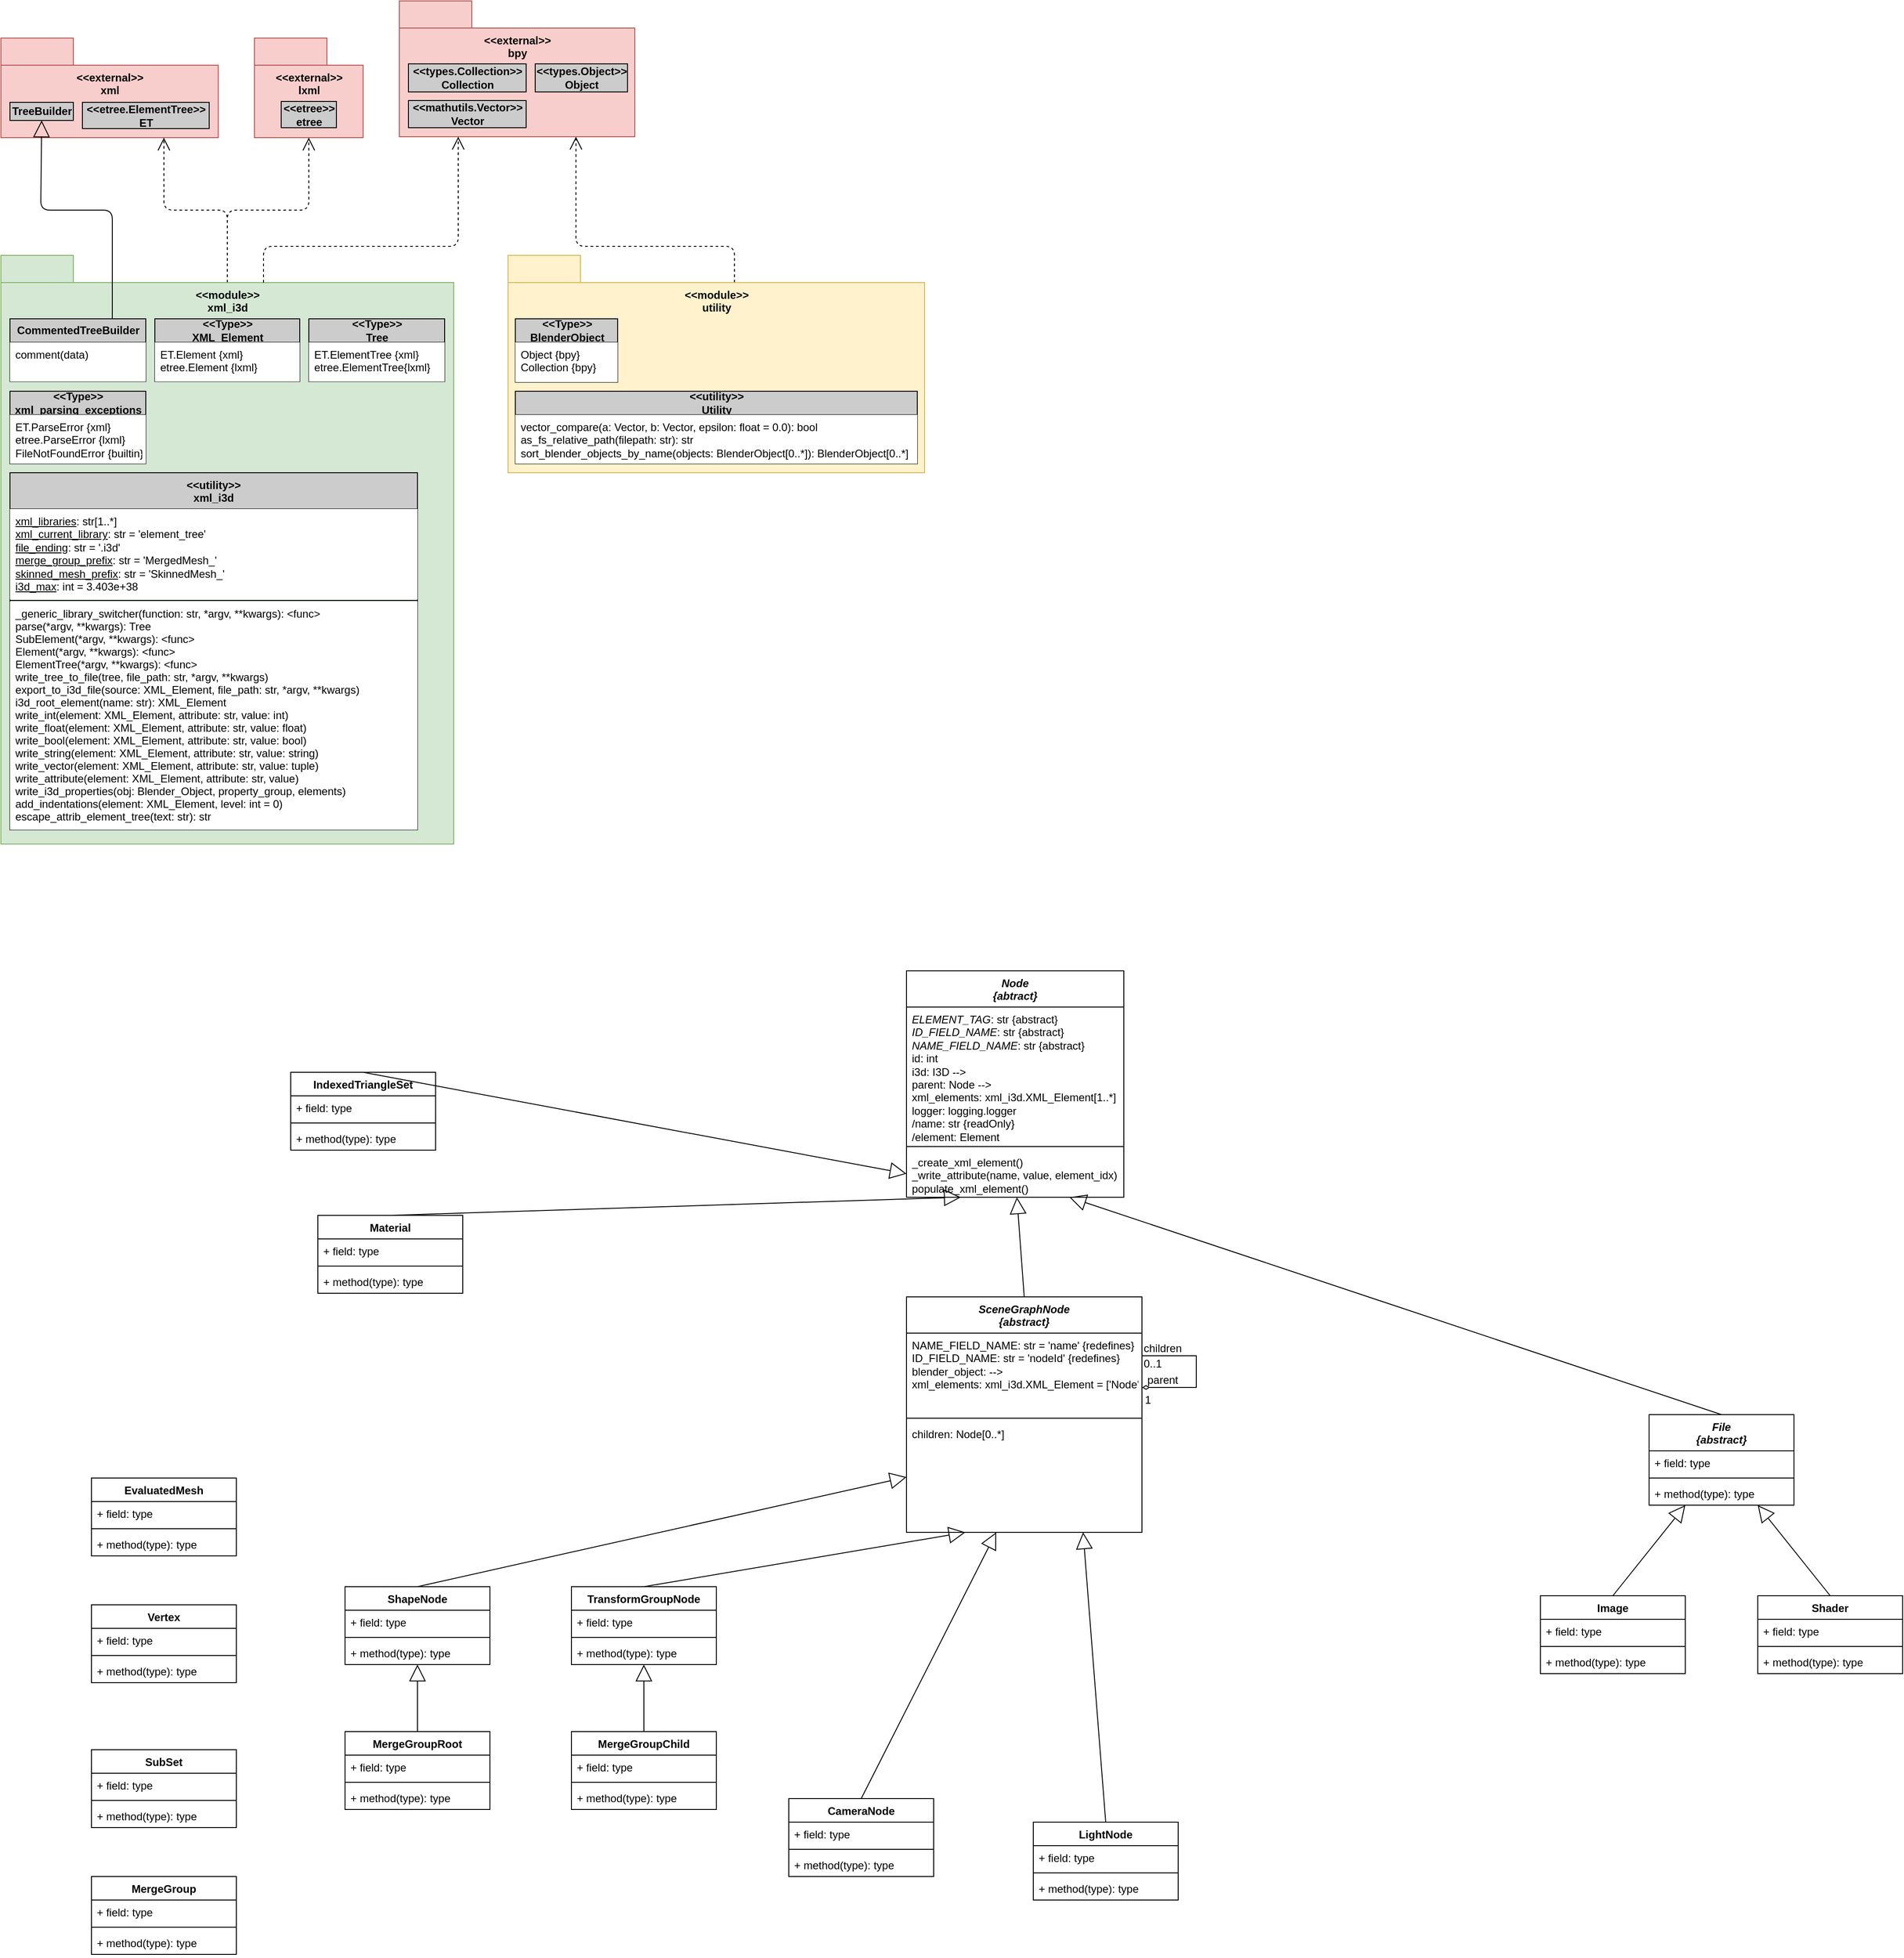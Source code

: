 <mxfile version="14.4.3" type="device"><diagram name="Page-1" id="b5b7bab2-c9e2-2cf4-8b2a-24fd1a2a6d21"><mxGraphModel dx="1736" dy="3512" grid="1" gridSize="10" guides="1" tooltips="1" connect="1" arrows="1" fold="1" page="1" pageScale="1" pageWidth="827" pageHeight="1169" background="#ffffff" math="0" shadow="0"><root><mxCell id="0"/><mxCell id="1" parent="0"/><mxCell id="AZtdK1qR7PsXoUakEuhp-1" value="Node&#10;{abtract}" style="swimlane;fontStyle=3;align=center;verticalAlign=top;childLayout=stackLayout;horizontal=1;startSize=40;horizontalStack=0;resizeParent=1;resizeParentMax=0;resizeLast=0;collapsible=1;marginBottom=0;" parent="1" vertex="1"><mxGeometry x="1040" y="-200" width="240" height="250" as="geometry"/></mxCell><mxCell id="AZtdK1qR7PsXoUakEuhp-2" value="&lt;i&gt;ELEMENT_TAG&lt;/i&gt;: str {abstract}&amp;nbsp;&lt;br&gt;&lt;i&gt;ID_FIELD_NAME&lt;/i&gt;: str {abstract}&lt;br&gt;&lt;i&gt;NAME_FIELD_NAME&lt;/i&gt;: str {abstract}&lt;br&gt;id: int&lt;br&gt;i3d: I3D --&amp;gt;&lt;br&gt;parent: Node --&amp;gt;&lt;br&gt;xml_elements: xml_i3d.XML_Element[1..*]&lt;br&gt;logger: logging.logger&lt;br&gt;/name: str {readOnly}&lt;br&gt;/element: Element" style="text;strokeColor=none;fillColor=none;align=left;verticalAlign=top;spacingLeft=4;spacingRight=4;overflow=hidden;rotatable=0;points=[[0,0.5],[1,0.5]];portConstraint=eastwest;fontStyle=0;html=1;" parent="AZtdK1qR7PsXoUakEuhp-1" vertex="1"><mxGeometry y="40" width="240" height="150" as="geometry"/></mxCell><mxCell id="AZtdK1qR7PsXoUakEuhp-3" value="" style="line;strokeWidth=1;fillColor=none;align=left;verticalAlign=middle;spacingTop=-1;spacingLeft=3;spacingRight=3;rotatable=0;labelPosition=right;points=[];portConstraint=eastwest;" parent="AZtdK1qR7PsXoUakEuhp-1" vertex="1"><mxGeometry y="190" width="240" height="8" as="geometry"/></mxCell><mxCell id="AZtdK1qR7PsXoUakEuhp-4" value="_create_xml_element()&lt;br&gt;_write_attribute(name, value, element_idx)&lt;br&gt;populate_xml_element()" style="text;strokeColor=none;fillColor=none;align=left;verticalAlign=top;spacingLeft=4;spacingRight=4;overflow=hidden;rotatable=0;points=[[0,0.5],[1,0.5]];portConstraint=eastwest;fontStyle=0;html=1;" parent="AZtdK1qR7PsXoUakEuhp-1" vertex="1"><mxGeometry y="198" width="240" height="52" as="geometry"/></mxCell><mxCell id="AZtdK1qR7PsXoUakEuhp-5" value="SceneGraphNode&#10;{abstract}" style="swimlane;fontStyle=3;align=center;verticalAlign=top;childLayout=stackLayout;horizontal=1;startSize=40;horizontalStack=0;resizeParent=1;resizeParentMax=0;resizeLast=0;collapsible=1;marginBottom=0;" parent="1" vertex="1"><mxGeometry x="1040" y="160" width="260" height="260" as="geometry"/></mxCell><mxCell id="AZtdK1qR7PsXoUakEuhp-6" value="NAME_FIELD_NAME: str = 'name' {redefines}&lt;br&gt;ID_FIELD_NAME: str = 'nodeId' {redefines}&lt;br&gt;blender_object: --&amp;gt;&lt;br&gt;xml_elements: xml_i3d.XML_Element = ['Node' = none]" style="text;strokeColor=none;fillColor=none;align=left;verticalAlign=top;spacingLeft=4;spacingRight=4;overflow=hidden;rotatable=0;points=[[0,0.5],[1,0.5]];portConstraint=eastwest;html=1;" parent="AZtdK1qR7PsXoUakEuhp-5" vertex="1"><mxGeometry y="40" width="260" height="90" as="geometry"/></mxCell><mxCell id="AZtdK1qR7PsXoUakEuhp-7" value="" style="line;strokeWidth=1;fillColor=none;align=left;verticalAlign=middle;spacingTop=-1;spacingLeft=3;spacingRight=3;rotatable=0;labelPosition=right;points=[];portConstraint=eastwest;" parent="AZtdK1qR7PsXoUakEuhp-5" vertex="1"><mxGeometry y="130" width="260" height="8" as="geometry"/></mxCell><mxCell id="AZtdK1qR7PsXoUakEuhp-8" value="children: Node[0..*]" style="text;strokeColor=none;fillColor=none;align=left;verticalAlign=top;spacingLeft=4;spacingRight=4;overflow=hidden;rotatable=0;points=[[0,0.5],[1,0.5]];portConstraint=eastwest;" parent="AZtdK1qR7PsXoUakEuhp-5" vertex="1"><mxGeometry y="138" width="260" height="122" as="geometry"/></mxCell><mxCell id="IZFEY0VcawkdVbA5wCVp-77" value="" style="endArrow=diamondThin;html=1;rounded=0;align=center;verticalAlign=top;endFill=0;labelBackgroundColor=none;exitX=1;exitY=0.25;exitDx=0;exitDy=0;entryX=1;entryY=0.667;entryDx=0;entryDy=0;entryPerimeter=0;" edge="1" parent="AZtdK1qR7PsXoUakEuhp-5" source="AZtdK1qR7PsXoUakEuhp-5" target="AZtdK1qR7PsXoUakEuhp-6"><mxGeometry relative="1" as="geometry"><mxPoint x="320" y="110" as="sourcePoint"/><mxPoint x="290" y="120" as="targetPoint"/><Array as="points"><mxPoint x="320" y="65"/><mxPoint x="320" y="100"/></Array></mxGeometry></mxCell><mxCell id="IZFEY0VcawkdVbA5wCVp-78" value="children" style="resizable=0;html=1;align=left;verticalAlign=bottom;labelBackgroundColor=none;" connectable="0" vertex="1" parent="IZFEY0VcawkdVbA5wCVp-77"><mxGeometry x="-1" relative="1" as="geometry"/></mxCell><mxCell id="IZFEY0VcawkdVbA5wCVp-79" value="0..1" style="resizable=0;html=1;align=left;verticalAlign=top;labelBackgroundColor=none;" connectable="0" vertex="1" parent="IZFEY0VcawkdVbA5wCVp-77"><mxGeometry x="-1" relative="1" as="geometry"><mxPoint y="-5" as="offset"/></mxGeometry></mxCell><mxCell id="IZFEY0VcawkdVbA5wCVp-80" value="parent" style="resizable=0;html=1;align=right;verticalAlign=bottom;labelBackgroundColor=none;" connectable="0" vertex="1" parent="IZFEY0VcawkdVbA5wCVp-77"><mxGeometry x="1" relative="1" as="geometry"><mxPoint x="40.24" as="offset"/></mxGeometry></mxCell><mxCell id="IZFEY0VcawkdVbA5wCVp-81" value="1" style="resizable=0;html=1;align=right;verticalAlign=top;labelBackgroundColor=none;" connectable="0" vertex="1" parent="IZFEY0VcawkdVbA5wCVp-77"><mxGeometry x="1" relative="1" as="geometry"><mxPoint x="10.24" as="offset"/></mxGeometry></mxCell><mxCell id="AZtdK1qR7PsXoUakEuhp-13" value="TransformGroupNode" style="swimlane;fontStyle=1;align=center;verticalAlign=top;childLayout=stackLayout;horizontal=1;startSize=26;horizontalStack=0;resizeParent=1;resizeParentMax=0;resizeLast=0;collapsible=1;marginBottom=0;" parent="1" vertex="1"><mxGeometry x="670" y="480" width="160" height="86" as="geometry"/></mxCell><mxCell id="AZtdK1qR7PsXoUakEuhp-14" value="+ field: type" style="text;strokeColor=none;fillColor=none;align=left;verticalAlign=top;spacingLeft=4;spacingRight=4;overflow=hidden;rotatable=0;points=[[0,0.5],[1,0.5]];portConstraint=eastwest;" parent="AZtdK1qR7PsXoUakEuhp-13" vertex="1"><mxGeometry y="26" width="160" height="26" as="geometry"/></mxCell><mxCell id="AZtdK1qR7PsXoUakEuhp-15" value="" style="line;strokeWidth=1;fillColor=none;align=left;verticalAlign=middle;spacingTop=-1;spacingLeft=3;spacingRight=3;rotatable=0;labelPosition=right;points=[];portConstraint=eastwest;" parent="AZtdK1qR7PsXoUakEuhp-13" vertex="1"><mxGeometry y="52" width="160" height="8" as="geometry"/></mxCell><mxCell id="AZtdK1qR7PsXoUakEuhp-16" value="+ method(type): type" style="text;strokeColor=none;fillColor=none;align=left;verticalAlign=top;spacingLeft=4;spacingRight=4;overflow=hidden;rotatable=0;points=[[0,0.5],[1,0.5]];portConstraint=eastwest;" parent="AZtdK1qR7PsXoUakEuhp-13" vertex="1"><mxGeometry y="60" width="160" height="26" as="geometry"/></mxCell><mxCell id="AZtdK1qR7PsXoUakEuhp-17" value="LightNode" style="swimlane;fontStyle=1;align=center;verticalAlign=top;childLayout=stackLayout;horizontal=1;startSize=26;horizontalStack=0;resizeParent=1;resizeParentMax=0;resizeLast=0;collapsible=1;marginBottom=0;" parent="1" vertex="1"><mxGeometry x="1180" y="740" width="160" height="86" as="geometry"/></mxCell><mxCell id="AZtdK1qR7PsXoUakEuhp-18" value="+ field: type" style="text;strokeColor=none;fillColor=none;align=left;verticalAlign=top;spacingLeft=4;spacingRight=4;overflow=hidden;rotatable=0;points=[[0,0.5],[1,0.5]];portConstraint=eastwest;" parent="AZtdK1qR7PsXoUakEuhp-17" vertex="1"><mxGeometry y="26" width="160" height="26" as="geometry"/></mxCell><mxCell id="AZtdK1qR7PsXoUakEuhp-19" value="" style="line;strokeWidth=1;fillColor=none;align=left;verticalAlign=middle;spacingTop=-1;spacingLeft=3;spacingRight=3;rotatable=0;labelPosition=right;points=[];portConstraint=eastwest;" parent="AZtdK1qR7PsXoUakEuhp-17" vertex="1"><mxGeometry y="52" width="160" height="8" as="geometry"/></mxCell><mxCell id="AZtdK1qR7PsXoUakEuhp-20" value="+ method(type): type" style="text;strokeColor=none;fillColor=none;align=left;verticalAlign=top;spacingLeft=4;spacingRight=4;overflow=hidden;rotatable=0;points=[[0,0.5],[1,0.5]];portConstraint=eastwest;" parent="AZtdK1qR7PsXoUakEuhp-17" vertex="1"><mxGeometry y="60" width="160" height="26" as="geometry"/></mxCell><mxCell id="AZtdK1qR7PsXoUakEuhp-21" value="CameraNode" style="swimlane;fontStyle=1;align=center;verticalAlign=top;childLayout=stackLayout;horizontal=1;startSize=26;horizontalStack=0;resizeParent=1;resizeParentMax=0;resizeLast=0;collapsible=1;marginBottom=0;" parent="1" vertex="1"><mxGeometry x="910" y="714" width="160" height="86" as="geometry"/></mxCell><mxCell id="AZtdK1qR7PsXoUakEuhp-22" value="+ field: type" style="text;strokeColor=none;fillColor=none;align=left;verticalAlign=top;spacingLeft=4;spacingRight=4;overflow=hidden;rotatable=0;points=[[0,0.5],[1,0.5]];portConstraint=eastwest;" parent="AZtdK1qR7PsXoUakEuhp-21" vertex="1"><mxGeometry y="26" width="160" height="26" as="geometry"/></mxCell><mxCell id="AZtdK1qR7PsXoUakEuhp-23" value="" style="line;strokeWidth=1;fillColor=none;align=left;verticalAlign=middle;spacingTop=-1;spacingLeft=3;spacingRight=3;rotatable=0;labelPosition=right;points=[];portConstraint=eastwest;" parent="AZtdK1qR7PsXoUakEuhp-21" vertex="1"><mxGeometry y="52" width="160" height="8" as="geometry"/></mxCell><mxCell id="AZtdK1qR7PsXoUakEuhp-24" value="+ method(type): type" style="text;strokeColor=none;fillColor=none;align=left;verticalAlign=top;spacingLeft=4;spacingRight=4;overflow=hidden;rotatable=0;points=[[0,0.5],[1,0.5]];portConstraint=eastwest;" parent="AZtdK1qR7PsXoUakEuhp-21" vertex="1"><mxGeometry y="60" width="160" height="26" as="geometry"/></mxCell><mxCell id="IZFEY0VcawkdVbA5wCVp-3" value="" style="endArrow=block;endSize=16;endFill=0;html=1;exitX=0.5;exitY=0;exitDx=0;exitDy=0;" edge="1" parent="1" source="AZtdK1qR7PsXoUakEuhp-5" target="AZtdK1qR7PsXoUakEuhp-4"><mxGeometry width="160" relative="1" as="geometry"><mxPoint x="1119.5" y="269.01" as="sourcePoint"/><mxPoint x="1160" y="180" as="targetPoint"/></mxGeometry></mxCell><mxCell id="IZFEY0VcawkdVbA5wCVp-4" value="" style="endArrow=block;endSize=16;endFill=0;html=1;exitX=0.5;exitY=0;exitDx=0;exitDy=0;" edge="1" parent="1" source="AZtdK1qR7PsXoUakEuhp-21" target="AZtdK1qR7PsXoUakEuhp-8"><mxGeometry width="160" relative="1" as="geometry"><mxPoint x="1250" y="330" as="sourcePoint"/><mxPoint x="1250" y="230" as="targetPoint"/></mxGeometry></mxCell><mxCell id="IZFEY0VcawkdVbA5wCVp-7" value="" style="endArrow=block;endSize=16;endFill=0;html=1;exitX=0.5;exitY=0;exitDx=0;exitDy=0;entryX=0.25;entryY=1;entryDx=0;entryDy=0;" edge="1" parent="1" source="AZtdK1qR7PsXoUakEuhp-13" target="AZtdK1qR7PsXoUakEuhp-5"><mxGeometry width="160" relative="1" as="geometry"><mxPoint x="990" y="402" as="sourcePoint"/><mxPoint x="990" y="340" as="targetPoint"/></mxGeometry></mxCell><mxCell id="IZFEY0VcawkdVbA5wCVp-8" value="" style="endArrow=block;endSize=16;endFill=0;html=1;exitX=0.5;exitY=0;exitDx=0;exitDy=0;entryX=0.75;entryY=1;entryDx=0;entryDy=0;" edge="1" parent="1" source="AZtdK1qR7PsXoUakEuhp-17" target="AZtdK1qR7PsXoUakEuhp-5"><mxGeometry width="160" relative="1" as="geometry"><mxPoint x="1210" y="352" as="sourcePoint"/><mxPoint x="1370" y="290" as="targetPoint"/></mxGeometry></mxCell><mxCell id="IZFEY0VcawkdVbA5wCVp-9" value="File&#10;{abstract}" style="swimlane;fontStyle=3;align=center;verticalAlign=top;childLayout=stackLayout;horizontal=1;startSize=40;horizontalStack=0;resizeParent=1;resizeParentMax=0;resizeLast=0;collapsible=1;marginBottom=0;" vertex="1" parent="1"><mxGeometry x="1860" y="290" width="160" height="100" as="geometry"/></mxCell><mxCell id="IZFEY0VcawkdVbA5wCVp-10" value="+ field: type" style="text;strokeColor=none;fillColor=none;align=left;verticalAlign=top;spacingLeft=4;spacingRight=4;overflow=hidden;rotatable=0;points=[[0,0.5],[1,0.5]];portConstraint=eastwest;" vertex="1" parent="IZFEY0VcawkdVbA5wCVp-9"><mxGeometry y="40" width="160" height="26" as="geometry"/></mxCell><mxCell id="IZFEY0VcawkdVbA5wCVp-11" value="" style="line;strokeWidth=1;fillColor=none;align=left;verticalAlign=middle;spacingTop=-1;spacingLeft=3;spacingRight=3;rotatable=0;labelPosition=right;points=[];portConstraint=eastwest;" vertex="1" parent="IZFEY0VcawkdVbA5wCVp-9"><mxGeometry y="66" width="160" height="8" as="geometry"/></mxCell><mxCell id="IZFEY0VcawkdVbA5wCVp-12" value="+ method(type): type" style="text;strokeColor=none;fillColor=none;align=left;verticalAlign=top;spacingLeft=4;spacingRight=4;overflow=hidden;rotatable=0;points=[[0,0.5],[1,0.5]];portConstraint=eastwest;" vertex="1" parent="IZFEY0VcawkdVbA5wCVp-9"><mxGeometry y="74" width="160" height="26" as="geometry"/></mxCell><mxCell id="IZFEY0VcawkdVbA5wCVp-13" value="" style="endArrow=block;endSize=16;endFill=0;html=1;exitX=0.5;exitY=0;exitDx=0;exitDy=0;entryX=0.75;entryY=1;entryDx=0;entryDy=0;" edge="1" parent="1" source="IZFEY0VcawkdVbA5wCVp-9" target="AZtdK1qR7PsXoUakEuhp-1"><mxGeometry width="160" relative="1" as="geometry"><mxPoint x="1431" y="242" as="sourcePoint"/><mxPoint x="1270" y="140" as="targetPoint"/></mxGeometry></mxCell><mxCell id="IZFEY0VcawkdVbA5wCVp-14" value="Image" style="swimlane;fontStyle=1;align=center;verticalAlign=top;childLayout=stackLayout;horizontal=1;startSize=26;horizontalStack=0;resizeParent=1;resizeParentMax=0;resizeLast=0;collapsible=1;marginBottom=0;" vertex="1" parent="1"><mxGeometry x="1740" y="490" width="160" height="86" as="geometry"/></mxCell><mxCell id="IZFEY0VcawkdVbA5wCVp-15" value="+ field: type" style="text;strokeColor=none;fillColor=none;align=left;verticalAlign=top;spacingLeft=4;spacingRight=4;overflow=hidden;rotatable=0;points=[[0,0.5],[1,0.5]];portConstraint=eastwest;" vertex="1" parent="IZFEY0VcawkdVbA5wCVp-14"><mxGeometry y="26" width="160" height="26" as="geometry"/></mxCell><mxCell id="IZFEY0VcawkdVbA5wCVp-16" value="" style="line;strokeWidth=1;fillColor=none;align=left;verticalAlign=middle;spacingTop=-1;spacingLeft=3;spacingRight=3;rotatable=0;labelPosition=right;points=[];portConstraint=eastwest;" vertex="1" parent="IZFEY0VcawkdVbA5wCVp-14"><mxGeometry y="52" width="160" height="8" as="geometry"/></mxCell><mxCell id="IZFEY0VcawkdVbA5wCVp-17" value="+ method(type): type" style="text;strokeColor=none;fillColor=none;align=left;verticalAlign=top;spacingLeft=4;spacingRight=4;overflow=hidden;rotatable=0;points=[[0,0.5],[1,0.5]];portConstraint=eastwest;" vertex="1" parent="IZFEY0VcawkdVbA5wCVp-14"><mxGeometry y="60" width="160" height="26" as="geometry"/></mxCell><mxCell id="IZFEY0VcawkdVbA5wCVp-18" value="Shader" style="swimlane;fontStyle=1;align=center;verticalAlign=top;childLayout=stackLayout;horizontal=1;startSize=26;horizontalStack=0;resizeParent=1;resizeParentMax=0;resizeLast=0;collapsible=1;marginBottom=0;" vertex="1" parent="1"><mxGeometry x="1980" y="490" width="160" height="86" as="geometry"/></mxCell><mxCell id="IZFEY0VcawkdVbA5wCVp-19" value="+ field: type" style="text;strokeColor=none;fillColor=none;align=left;verticalAlign=top;spacingLeft=4;spacingRight=4;overflow=hidden;rotatable=0;points=[[0,0.5],[1,0.5]];portConstraint=eastwest;" vertex="1" parent="IZFEY0VcawkdVbA5wCVp-18"><mxGeometry y="26" width="160" height="26" as="geometry"/></mxCell><mxCell id="IZFEY0VcawkdVbA5wCVp-20" value="" style="line;strokeWidth=1;fillColor=none;align=left;verticalAlign=middle;spacingTop=-1;spacingLeft=3;spacingRight=3;rotatable=0;labelPosition=right;points=[];portConstraint=eastwest;" vertex="1" parent="IZFEY0VcawkdVbA5wCVp-18"><mxGeometry y="52" width="160" height="8" as="geometry"/></mxCell><mxCell id="IZFEY0VcawkdVbA5wCVp-21" value="+ method(type): type" style="text;strokeColor=none;fillColor=none;align=left;verticalAlign=top;spacingLeft=4;spacingRight=4;overflow=hidden;rotatable=0;points=[[0,0.5],[1,0.5]];portConstraint=eastwest;" vertex="1" parent="IZFEY0VcawkdVbA5wCVp-18"><mxGeometry y="60" width="160" height="26" as="geometry"/></mxCell><mxCell id="IZFEY0VcawkdVbA5wCVp-22" value="" style="endArrow=block;endSize=16;endFill=0;html=1;exitX=0.5;exitY=0;exitDx=0;exitDy=0;entryX=0.75;entryY=1;entryDx=0;entryDy=0;" edge="1" parent="1" source="IZFEY0VcawkdVbA5wCVp-18" target="IZFEY0VcawkdVbA5wCVp-9"><mxGeometry width="160" relative="1" as="geometry"><mxPoint x="2320" y="220" as="sourcePoint"/><mxPoint x="1800" y="120" as="targetPoint"/></mxGeometry></mxCell><mxCell id="IZFEY0VcawkdVbA5wCVp-23" value="" style="endArrow=block;endSize=16;endFill=0;html=1;entryX=0.25;entryY=1;entryDx=0;entryDy=0;exitX=0.5;exitY=0;exitDx=0;exitDy=0;" edge="1" parent="1" source="IZFEY0VcawkdVbA5wCVp-14" target="IZFEY0VcawkdVbA5wCVp-9"><mxGeometry width="160" relative="1" as="geometry"><mxPoint x="1910" y="430" as="sourcePoint"/><mxPoint x="1990" y="400" as="targetPoint"/></mxGeometry></mxCell><mxCell id="IZFEY0VcawkdVbA5wCVp-28" value="Material" style="swimlane;fontStyle=1;align=center;verticalAlign=top;childLayout=stackLayout;horizontal=1;startSize=26;horizontalStack=0;resizeParent=1;resizeParentMax=0;resizeLast=0;collapsible=1;marginBottom=0;" vertex="1" parent="1"><mxGeometry x="390" y="70" width="160" height="86" as="geometry"/></mxCell><mxCell id="IZFEY0VcawkdVbA5wCVp-29" value="+ field: type" style="text;strokeColor=none;fillColor=none;align=left;verticalAlign=top;spacingLeft=4;spacingRight=4;overflow=hidden;rotatable=0;points=[[0,0.5],[1,0.5]];portConstraint=eastwest;" vertex="1" parent="IZFEY0VcawkdVbA5wCVp-28"><mxGeometry y="26" width="160" height="26" as="geometry"/></mxCell><mxCell id="IZFEY0VcawkdVbA5wCVp-30" value="" style="line;strokeWidth=1;fillColor=none;align=left;verticalAlign=middle;spacingTop=-1;spacingLeft=3;spacingRight=3;rotatable=0;labelPosition=right;points=[];portConstraint=eastwest;" vertex="1" parent="IZFEY0VcawkdVbA5wCVp-28"><mxGeometry y="52" width="160" height="8" as="geometry"/></mxCell><mxCell id="IZFEY0VcawkdVbA5wCVp-31" value="+ method(type): type" style="text;strokeColor=none;fillColor=none;align=left;verticalAlign=top;spacingLeft=4;spacingRight=4;overflow=hidden;rotatable=0;points=[[0,0.5],[1,0.5]];portConstraint=eastwest;" vertex="1" parent="IZFEY0VcawkdVbA5wCVp-28"><mxGeometry y="60" width="160" height="26" as="geometry"/></mxCell><mxCell id="IZFEY0VcawkdVbA5wCVp-32" value="" style="endArrow=block;endSize=16;endFill=0;html=1;exitX=0.5;exitY=0;exitDx=0;exitDy=0;entryX=0.25;entryY=1;entryDx=0;entryDy=0;" edge="1" parent="1" source="IZFEY0VcawkdVbA5wCVp-28" target="AZtdK1qR7PsXoUakEuhp-1"><mxGeometry width="160" relative="1" as="geometry"><mxPoint x="1010" y="190" as="sourcePoint"/><mxPoint x="490" y="90" as="targetPoint"/></mxGeometry></mxCell><mxCell id="IZFEY0VcawkdVbA5wCVp-33" value="MergeGroupChild" style="swimlane;fontStyle=1;align=center;verticalAlign=top;childLayout=stackLayout;horizontal=1;startSize=26;horizontalStack=0;resizeParent=1;resizeParentMax=0;resizeLast=0;collapsible=1;marginBottom=0;" vertex="1" parent="1"><mxGeometry x="670" y="640" width="160" height="86" as="geometry"/></mxCell><mxCell id="IZFEY0VcawkdVbA5wCVp-34" value="+ field: type" style="text;strokeColor=none;fillColor=none;align=left;verticalAlign=top;spacingLeft=4;spacingRight=4;overflow=hidden;rotatable=0;points=[[0,0.5],[1,0.5]];portConstraint=eastwest;" vertex="1" parent="IZFEY0VcawkdVbA5wCVp-33"><mxGeometry y="26" width="160" height="26" as="geometry"/></mxCell><mxCell id="IZFEY0VcawkdVbA5wCVp-35" value="" style="line;strokeWidth=1;fillColor=none;align=left;verticalAlign=middle;spacingTop=-1;spacingLeft=3;spacingRight=3;rotatable=0;labelPosition=right;points=[];portConstraint=eastwest;" vertex="1" parent="IZFEY0VcawkdVbA5wCVp-33"><mxGeometry y="52" width="160" height="8" as="geometry"/></mxCell><mxCell id="IZFEY0VcawkdVbA5wCVp-36" value="+ method(type): type" style="text;strokeColor=none;fillColor=none;align=left;verticalAlign=top;spacingLeft=4;spacingRight=4;overflow=hidden;rotatable=0;points=[[0,0.5],[1,0.5]];portConstraint=eastwest;" vertex="1" parent="IZFEY0VcawkdVbA5wCVp-33"><mxGeometry y="60" width="160" height="26" as="geometry"/></mxCell><mxCell id="IZFEY0VcawkdVbA5wCVp-37" value="" style="endArrow=block;endSize=16;endFill=0;html=1;exitX=0.5;exitY=0;exitDx=0;exitDy=0;entryX=0.5;entryY=1;entryDx=0;entryDy=0;" edge="1" parent="1" source="IZFEY0VcawkdVbA5wCVp-33" target="AZtdK1qR7PsXoUakEuhp-13"><mxGeometry width="160" relative="1" as="geometry"><mxPoint x="960.0" y="490" as="sourcePoint"/><mxPoint x="960.0" y="388.0" as="targetPoint"/></mxGeometry></mxCell><mxCell id="IZFEY0VcawkdVbA5wCVp-38" value="SubSet" style="swimlane;fontStyle=1;align=center;verticalAlign=top;childLayout=stackLayout;horizontal=1;startSize=26;horizontalStack=0;resizeParent=1;resizeParentMax=0;resizeLast=0;collapsible=1;marginBottom=0;" vertex="1" parent="1"><mxGeometry x="140" y="660" width="160" height="86" as="geometry"/></mxCell><mxCell id="IZFEY0VcawkdVbA5wCVp-39" value="+ field: type" style="text;strokeColor=none;fillColor=none;align=left;verticalAlign=top;spacingLeft=4;spacingRight=4;overflow=hidden;rotatable=0;points=[[0,0.5],[1,0.5]];portConstraint=eastwest;" vertex="1" parent="IZFEY0VcawkdVbA5wCVp-38"><mxGeometry y="26" width="160" height="26" as="geometry"/></mxCell><mxCell id="IZFEY0VcawkdVbA5wCVp-40" value="" style="line;strokeWidth=1;fillColor=none;align=left;verticalAlign=middle;spacingTop=-1;spacingLeft=3;spacingRight=3;rotatable=0;labelPosition=right;points=[];portConstraint=eastwest;" vertex="1" parent="IZFEY0VcawkdVbA5wCVp-38"><mxGeometry y="52" width="160" height="8" as="geometry"/></mxCell><mxCell id="IZFEY0VcawkdVbA5wCVp-41" value="+ method(type): type" style="text;strokeColor=none;fillColor=none;align=left;verticalAlign=top;spacingLeft=4;spacingRight=4;overflow=hidden;rotatable=0;points=[[0,0.5],[1,0.5]];portConstraint=eastwest;" vertex="1" parent="IZFEY0VcawkdVbA5wCVp-38"><mxGeometry y="60" width="160" height="26" as="geometry"/></mxCell><mxCell id="IZFEY0VcawkdVbA5wCVp-42" value="Vertex" style="swimlane;fontStyle=1;align=center;verticalAlign=top;childLayout=stackLayout;horizontal=1;startSize=26;horizontalStack=0;resizeParent=1;resizeParentMax=0;resizeLast=0;collapsible=1;marginBottom=0;" vertex="1" parent="1"><mxGeometry x="140" y="500" width="160" height="86" as="geometry"/></mxCell><mxCell id="IZFEY0VcawkdVbA5wCVp-43" value="+ field: type" style="text;strokeColor=none;fillColor=none;align=left;verticalAlign=top;spacingLeft=4;spacingRight=4;overflow=hidden;rotatable=0;points=[[0,0.5],[1,0.5]];portConstraint=eastwest;" vertex="1" parent="IZFEY0VcawkdVbA5wCVp-42"><mxGeometry y="26" width="160" height="26" as="geometry"/></mxCell><mxCell id="IZFEY0VcawkdVbA5wCVp-44" value="" style="line;strokeWidth=1;fillColor=none;align=left;verticalAlign=middle;spacingTop=-1;spacingLeft=3;spacingRight=3;rotatable=0;labelPosition=right;points=[];portConstraint=eastwest;" vertex="1" parent="IZFEY0VcawkdVbA5wCVp-42"><mxGeometry y="52" width="160" height="8" as="geometry"/></mxCell><mxCell id="IZFEY0VcawkdVbA5wCVp-45" value="+ method(type): type" style="text;strokeColor=none;fillColor=none;align=left;verticalAlign=top;spacingLeft=4;spacingRight=4;overflow=hidden;rotatable=0;points=[[0,0.5],[1,0.5]];portConstraint=eastwest;" vertex="1" parent="IZFEY0VcawkdVbA5wCVp-42"><mxGeometry y="60" width="160" height="26" as="geometry"/></mxCell><mxCell id="IZFEY0VcawkdVbA5wCVp-46" value="EvaluatedMesh" style="swimlane;fontStyle=1;align=center;verticalAlign=top;childLayout=stackLayout;horizontal=1;startSize=26;horizontalStack=0;resizeParent=1;resizeParentMax=0;resizeLast=0;collapsible=1;marginBottom=0;" vertex="1" parent="1"><mxGeometry x="140" y="360" width="160" height="86" as="geometry"/></mxCell><mxCell id="IZFEY0VcawkdVbA5wCVp-47" value="+ field: type" style="text;strokeColor=none;fillColor=none;align=left;verticalAlign=top;spacingLeft=4;spacingRight=4;overflow=hidden;rotatable=0;points=[[0,0.5],[1,0.5]];portConstraint=eastwest;" vertex="1" parent="IZFEY0VcawkdVbA5wCVp-46"><mxGeometry y="26" width="160" height="26" as="geometry"/></mxCell><mxCell id="IZFEY0VcawkdVbA5wCVp-48" value="" style="line;strokeWidth=1;fillColor=none;align=left;verticalAlign=middle;spacingTop=-1;spacingLeft=3;spacingRight=3;rotatable=0;labelPosition=right;points=[];portConstraint=eastwest;" vertex="1" parent="IZFEY0VcawkdVbA5wCVp-46"><mxGeometry y="52" width="160" height="8" as="geometry"/></mxCell><mxCell id="IZFEY0VcawkdVbA5wCVp-49" value="+ method(type): type" style="text;strokeColor=none;fillColor=none;align=left;verticalAlign=top;spacingLeft=4;spacingRight=4;overflow=hidden;rotatable=0;points=[[0,0.5],[1,0.5]];portConstraint=eastwest;" vertex="1" parent="IZFEY0VcawkdVbA5wCVp-46"><mxGeometry y="60" width="160" height="26" as="geometry"/></mxCell><mxCell id="IZFEY0VcawkdVbA5wCVp-50" value="IndexedTriangleSet" style="swimlane;fontStyle=1;align=center;verticalAlign=top;childLayout=stackLayout;horizontal=1;startSize=26;horizontalStack=0;resizeParent=1;resizeParentMax=0;resizeLast=0;collapsible=1;marginBottom=0;" vertex="1" parent="1"><mxGeometry x="360" y="-88" width="160" height="86" as="geometry"/></mxCell><mxCell id="IZFEY0VcawkdVbA5wCVp-51" value="+ field: type" style="text;strokeColor=none;fillColor=none;align=left;verticalAlign=top;spacingLeft=4;spacingRight=4;overflow=hidden;rotatable=0;points=[[0,0.5],[1,0.5]];portConstraint=eastwest;" vertex="1" parent="IZFEY0VcawkdVbA5wCVp-50"><mxGeometry y="26" width="160" height="26" as="geometry"/></mxCell><mxCell id="IZFEY0VcawkdVbA5wCVp-52" value="" style="line;strokeWidth=1;fillColor=none;align=left;verticalAlign=middle;spacingTop=-1;spacingLeft=3;spacingRight=3;rotatable=0;labelPosition=right;points=[];portConstraint=eastwest;" vertex="1" parent="IZFEY0VcawkdVbA5wCVp-50"><mxGeometry y="52" width="160" height="8" as="geometry"/></mxCell><mxCell id="IZFEY0VcawkdVbA5wCVp-53" value="+ method(type): type" style="text;strokeColor=none;fillColor=none;align=left;verticalAlign=top;spacingLeft=4;spacingRight=4;overflow=hidden;rotatable=0;points=[[0,0.5],[1,0.5]];portConstraint=eastwest;" vertex="1" parent="IZFEY0VcawkdVbA5wCVp-50"><mxGeometry y="60" width="160" height="26" as="geometry"/></mxCell><mxCell id="IZFEY0VcawkdVbA5wCVp-55" value="" style="endArrow=block;endSize=16;endFill=0;html=1;exitX=0.5;exitY=0;exitDx=0;exitDy=0;entryX=0;entryY=0.5;entryDx=0;entryDy=0;" edge="1" parent="1" source="IZFEY0VcawkdVbA5wCVp-50" target="AZtdK1qR7PsXoUakEuhp-4"><mxGeometry width="160" relative="1" as="geometry"><mxPoint x="590" y="210" as="sourcePoint"/><mxPoint x="1010" y="110" as="targetPoint"/></mxGeometry></mxCell><mxCell id="IZFEY0VcawkdVbA5wCVp-56" value="ShapeNode" style="swimlane;fontStyle=1;align=center;verticalAlign=top;childLayout=stackLayout;horizontal=1;startSize=26;horizontalStack=0;resizeParent=1;resizeParentMax=0;resizeLast=0;collapsible=1;marginBottom=0;" vertex="1" parent="1"><mxGeometry x="420" y="480" width="160" height="86" as="geometry"/></mxCell><mxCell id="IZFEY0VcawkdVbA5wCVp-57" value="+ field: type" style="text;strokeColor=none;fillColor=none;align=left;verticalAlign=top;spacingLeft=4;spacingRight=4;overflow=hidden;rotatable=0;points=[[0,0.5],[1,0.5]];portConstraint=eastwest;" vertex="1" parent="IZFEY0VcawkdVbA5wCVp-56"><mxGeometry y="26" width="160" height="26" as="geometry"/></mxCell><mxCell id="IZFEY0VcawkdVbA5wCVp-58" value="" style="line;strokeWidth=1;fillColor=none;align=left;verticalAlign=middle;spacingTop=-1;spacingLeft=3;spacingRight=3;rotatable=0;labelPosition=right;points=[];portConstraint=eastwest;" vertex="1" parent="IZFEY0VcawkdVbA5wCVp-56"><mxGeometry y="52" width="160" height="8" as="geometry"/></mxCell><mxCell id="IZFEY0VcawkdVbA5wCVp-59" value="+ method(type): type" style="text;strokeColor=none;fillColor=none;align=left;verticalAlign=top;spacingLeft=4;spacingRight=4;overflow=hidden;rotatable=0;points=[[0,0.5],[1,0.5]];portConstraint=eastwest;" vertex="1" parent="IZFEY0VcawkdVbA5wCVp-56"><mxGeometry y="60" width="160" height="26" as="geometry"/></mxCell><mxCell id="IZFEY0VcawkdVbA5wCVp-60" value="" style="endArrow=block;endSize=16;endFill=0;html=1;exitX=0.5;exitY=0;exitDx=0;exitDy=0;entryX=0;entryY=0.5;entryDx=0;entryDy=0;" edge="1" parent="1" source="IZFEY0VcawkdVbA5wCVp-56" target="AZtdK1qR7PsXoUakEuhp-8"><mxGeometry width="160" relative="1" as="geometry"><mxPoint x="827.0" y="468" as="sourcePoint"/><mxPoint x="987.0" y="366" as="targetPoint"/></mxGeometry></mxCell><mxCell id="IZFEY0VcawkdVbA5wCVp-61" value="MergeGroupRoot" style="swimlane;fontStyle=1;align=center;verticalAlign=top;childLayout=stackLayout;horizontal=1;startSize=26;horizontalStack=0;resizeParent=1;resizeParentMax=0;resizeLast=0;collapsible=1;marginBottom=0;" vertex="1" parent="1"><mxGeometry x="420" y="640" width="160" height="86" as="geometry"/></mxCell><mxCell id="IZFEY0VcawkdVbA5wCVp-62" value="+ field: type" style="text;strokeColor=none;fillColor=none;align=left;verticalAlign=top;spacingLeft=4;spacingRight=4;overflow=hidden;rotatable=0;points=[[0,0.5],[1,0.5]];portConstraint=eastwest;" vertex="1" parent="IZFEY0VcawkdVbA5wCVp-61"><mxGeometry y="26" width="160" height="26" as="geometry"/></mxCell><mxCell id="IZFEY0VcawkdVbA5wCVp-63" value="" style="line;strokeWidth=1;fillColor=none;align=left;verticalAlign=middle;spacingTop=-1;spacingLeft=3;spacingRight=3;rotatable=0;labelPosition=right;points=[];portConstraint=eastwest;" vertex="1" parent="IZFEY0VcawkdVbA5wCVp-61"><mxGeometry y="52" width="160" height="8" as="geometry"/></mxCell><mxCell id="IZFEY0VcawkdVbA5wCVp-64" value="+ method(type): type" style="text;strokeColor=none;fillColor=none;align=left;verticalAlign=top;spacingLeft=4;spacingRight=4;overflow=hidden;rotatable=0;points=[[0,0.5],[1,0.5]];portConstraint=eastwest;" vertex="1" parent="IZFEY0VcawkdVbA5wCVp-61"><mxGeometry y="60" width="160" height="26" as="geometry"/></mxCell><mxCell id="IZFEY0VcawkdVbA5wCVp-65" value="" style="endArrow=block;endSize=16;endFill=0;html=1;exitX=0.5;exitY=0;exitDx=0;exitDy=0;entryX=0.5;entryY=1;entryDx=0;entryDy=0;" edge="1" parent="1" source="IZFEY0VcawkdVbA5wCVp-61" target="IZFEY0VcawkdVbA5wCVp-56"><mxGeometry width="160" relative="1" as="geometry"><mxPoint x="930.0" y="650" as="sourcePoint"/><mxPoint x="930.0" y="576" as="targetPoint"/></mxGeometry></mxCell><mxCell id="IZFEY0VcawkdVbA5wCVp-66" value="MergeGroup" style="swimlane;fontStyle=1;align=center;verticalAlign=top;childLayout=stackLayout;horizontal=1;startSize=26;horizontalStack=0;resizeParent=1;resizeParentMax=0;resizeLast=0;collapsible=1;marginBottom=0;" vertex="1" parent="1"><mxGeometry x="140" y="800" width="160" height="86" as="geometry"/></mxCell><mxCell id="IZFEY0VcawkdVbA5wCVp-67" value="+ field: type" style="text;strokeColor=none;fillColor=none;align=left;verticalAlign=top;spacingLeft=4;spacingRight=4;overflow=hidden;rotatable=0;points=[[0,0.5],[1,0.5]];portConstraint=eastwest;" vertex="1" parent="IZFEY0VcawkdVbA5wCVp-66"><mxGeometry y="26" width="160" height="26" as="geometry"/></mxCell><mxCell id="IZFEY0VcawkdVbA5wCVp-68" value="" style="line;strokeWidth=1;fillColor=none;align=left;verticalAlign=middle;spacingTop=-1;spacingLeft=3;spacingRight=3;rotatable=0;labelPosition=right;points=[];portConstraint=eastwest;" vertex="1" parent="IZFEY0VcawkdVbA5wCVp-66"><mxGeometry y="52" width="160" height="8" as="geometry"/></mxCell><mxCell id="IZFEY0VcawkdVbA5wCVp-69" value="+ method(type): type" style="text;strokeColor=none;fillColor=none;align=left;verticalAlign=top;spacingLeft=4;spacingRight=4;overflow=hidden;rotatable=0;points=[[0,0.5],[1,0.5]];portConstraint=eastwest;" vertex="1" parent="IZFEY0VcawkdVbA5wCVp-66"><mxGeometry y="60" width="160" height="26" as="geometry"/></mxCell><mxCell id="IZFEY0VcawkdVbA5wCVp-119" value="" style="group" vertex="1" connectable="0" parent="1"><mxGeometry x="320" y="-1240" width="130" height="130" as="geometry"/></mxCell><mxCell id="IZFEY0VcawkdVbA5wCVp-196" value="" style="group" vertex="1" connectable="0" parent="IZFEY0VcawkdVbA5wCVp-119"><mxGeometry y="10" width="120" height="110" as="geometry"/></mxCell><mxCell id="IZFEY0VcawkdVbA5wCVp-99" value="&amp;lt;&amp;lt;external&amp;gt;&amp;gt;&lt;br&gt;lxml" style="shape=folder;fontStyle=1;tabWidth=80;tabHeight=30;tabPosition=left;html=1;boundedLbl=1;verticalAlign=top;fillColor=#f8cecc;strokeColor=#b85450;" vertex="1" parent="IZFEY0VcawkdVbA5wCVp-196"><mxGeometry width="120" height="110" as="geometry"/></mxCell><mxCell id="IZFEY0VcawkdVbA5wCVp-190" value="&lt;b&gt;&amp;lt;&amp;lt;etree&amp;gt;&amp;gt;&lt;br&gt;etree&lt;br&gt;&lt;/b&gt;" style="fontStyle=0;shadow=0;sketch=0;strokeWidth=1;fillColor=#CCCCCC;gradientColor=none;fontSize=12;html=1;" vertex="1" parent="IZFEY0VcawkdVbA5wCVp-196"><mxGeometry x="29.538" y="70" width="60.923" height="29" as="geometry"/></mxCell><mxCell id="IZFEY0VcawkdVbA5wCVp-120" value="" style="group" vertex="1" connectable="0" parent="1"><mxGeometry x="40" y="-1230" width="240" height="130" as="geometry"/></mxCell><mxCell id="IZFEY0VcawkdVbA5wCVp-109" value="&amp;lt;&amp;lt;external&amp;gt;&amp;gt;&lt;br&gt;xml" style="shape=folder;fontStyle=1;tabWidth=80;tabHeight=30;tabPosition=left;html=1;boundedLbl=1;verticalAlign=top;fillColor=#f8cecc;strokeColor=#b85450;" vertex="1" parent="IZFEY0VcawkdVbA5wCVp-120"><mxGeometry width="240" height="110" as="geometry"/></mxCell><mxCell id="IZFEY0VcawkdVbA5wCVp-188" value="&lt;b&gt;TreeBuilder&lt;/b&gt;" style="fontStyle=0;shadow=0;sketch=0;strokeWidth=1;fillColor=#CCCCCC;gradientColor=none;fontSize=12;html=1;" vertex="1" parent="IZFEY0VcawkdVbA5wCVp-120"><mxGeometry x="10" y="71" width="70" height="20" as="geometry"/></mxCell><mxCell id="IZFEY0VcawkdVbA5wCVp-189" value="&lt;b&gt;&amp;lt;&amp;lt;etree.ElementTree&amp;gt;&amp;gt;&lt;br&gt;ET&lt;br&gt;&lt;/b&gt;" style="fontStyle=0;shadow=0;sketch=0;strokeWidth=1;fillColor=#CCCCCC;gradientColor=none;fontSize=12;html=1;" vertex="1" parent="IZFEY0VcawkdVbA5wCVp-120"><mxGeometry x="90" y="71" width="140" height="29" as="geometry"/></mxCell><mxCell id="IZFEY0VcawkdVbA5wCVp-142" value="" style="endArrow=open;endSize=12;dashed=1;html=1;align=center;exitX=0;exitY=0;exitDx=250;exitDy=30;exitPerimeter=0;entryX=0.5;entryY=1;entryDx=0;entryDy=0;entryPerimeter=0;" edge="1" parent="1" source="IZFEY0VcawkdVbA5wCVp-108" target="IZFEY0VcawkdVbA5wCVp-99"><mxGeometry x="-0.115" y="57" width="160" relative="1" as="geometry"><mxPoint x="310" y="-1060" as="sourcePoint"/><mxPoint x="470" y="-1060" as="targetPoint"/><Array as="points"><mxPoint x="290" y="-1040"/><mxPoint x="380" y="-1040"/></Array><mxPoint as="offset"/></mxGeometry></mxCell><mxCell id="IZFEY0VcawkdVbA5wCVp-143" value="" style="endArrow=open;endSize=12;dashed=1;html=1;align=center;exitX=0;exitY=0;exitDx=250;exitDy=30;exitPerimeter=0;entryX=0.75;entryY=1;entryDx=0;entryDy=0;entryPerimeter=0;" edge="1" parent="1" source="IZFEY0VcawkdVbA5wCVp-108" target="IZFEY0VcawkdVbA5wCVp-109"><mxGeometry x="-0.25" y="-40" width="160" relative="1" as="geometry"><mxPoint x="320" y="-1050" as="sourcePoint"/><mxPoint x="210" y="-1100" as="targetPoint"/><Array as="points"><mxPoint x="290" y="-1040"/><mxPoint x="220" y="-1040"/></Array><mxPoint as="offset"/></mxGeometry></mxCell><mxCell id="IZFEY0VcawkdVbA5wCVp-153" value="" style="group" vertex="1" connectable="0" parent="1"><mxGeometry x="480" y="-1241" width="293" height="170" as="geometry"/></mxCell><mxCell id="IZFEY0VcawkdVbA5wCVp-195" value="" style="group" vertex="1" connectable="0" parent="IZFEY0VcawkdVbA5wCVp-153"><mxGeometry y="-30" width="260" height="150" as="geometry"/></mxCell><mxCell id="IZFEY0VcawkdVbA5wCVp-154" value="&amp;lt;&amp;lt;external&amp;gt;&amp;gt;&lt;br&gt;bpy" style="shape=folder;fontStyle=1;tabWidth=80;tabHeight=30;tabPosition=left;html=1;boundedLbl=1;verticalAlign=top;fillColor=#f8cecc;strokeColor=#b85450;" vertex="1" parent="IZFEY0VcawkdVbA5wCVp-195"><mxGeometry width="260" height="150" as="geometry"/></mxCell><mxCell id="IZFEY0VcawkdVbA5wCVp-194" value="&lt;b&gt;&amp;lt;&amp;lt;types.Collection&amp;gt;&amp;gt;&lt;br&gt;Collection&lt;/b&gt;" style="fontStyle=0;shadow=0;sketch=0;strokeWidth=1;fillColor=#CCCCCC;gradientColor=none;fontSize=12;html=1;" vertex="1" parent="IZFEY0VcawkdVbA5wCVp-195"><mxGeometry x="10" y="69.5" width="130" height="31" as="geometry"/></mxCell><mxCell id="IZFEY0VcawkdVbA5wCVp-193" value="&lt;b&gt;&amp;lt;&amp;lt;mathutils.Vector&amp;gt;&amp;gt;&lt;br&gt;Vector&lt;/b&gt;" style="fontStyle=0;shadow=0;sketch=0;strokeWidth=1;fillColor=#CCCCCC;gradientColor=none;fontSize=12;html=1;" vertex="1" parent="IZFEY0VcawkdVbA5wCVp-195"><mxGeometry x="10" y="110" width="130" height="30" as="geometry"/></mxCell><mxCell id="IZFEY0VcawkdVbA5wCVp-191" value="&lt;b&gt;&amp;lt;&amp;lt;types.Object&amp;gt;&amp;gt;&lt;br&gt;Object&lt;/b&gt;" style="fontStyle=0;shadow=0;sketch=0;strokeWidth=1;fillColor=#CCCCCC;gradientColor=none;fontSize=12;html=1;" vertex="1" parent="IZFEY0VcawkdVbA5wCVp-195"><mxGeometry x="150" y="69.5" width="101.93" height="31" as="geometry"/></mxCell><mxCell id="IZFEY0VcawkdVbA5wCVp-159" value="" style="endArrow=open;endSize=12;dashed=1;html=1;align=center;entryX=0.75;entryY=1;entryDx=0;entryDy=0;entryPerimeter=0;exitX=0;exitY=0;exitDx=250;exitDy=30;exitPerimeter=0;" edge="1" parent="1" source="IZFEY0VcawkdVbA5wCVp-149" target="IZFEY0VcawkdVbA5wCVp-154"><mxGeometry width="160" relative="1" as="geometry"><mxPoint x="690" y="-1040" as="sourcePoint"/><mxPoint x="850" y="-1040" as="targetPoint"/><Array as="points"><mxPoint x="850" y="-1000"/><mxPoint x="675" y="-1000"/></Array></mxGeometry></mxCell><mxCell id="IZFEY0VcawkdVbA5wCVp-169" value="" style="group" vertex="1" connectable="0" parent="1"><mxGeometry x="600" y="-990" width="460" height="270" as="geometry"/></mxCell><mxCell id="IZFEY0VcawkdVbA5wCVp-149" value="&amp;lt;&amp;lt;module&amp;gt;&amp;gt;&lt;br&gt;utility" style="shape=folder;fontStyle=1;tabWidth=80;tabHeight=30;tabPosition=left;html=1;boundedLbl=1;verticalAlign=top;fillColor=#fff2cc;strokeColor=#d6b656;" vertex="1" parent="IZFEY0VcawkdVbA5wCVp-169"><mxGeometry width="460" height="240" as="geometry"/></mxCell><mxCell id="IZFEY0VcawkdVbA5wCVp-151" value="&lt;b&gt;&amp;lt;&amp;lt;Type&amp;gt;&amp;gt;&lt;br&gt;BlenderObject&lt;/b&gt;" style="swimlane;fontStyle=0;childLayout=stackLayout;horizontal=1;startSize=26;horizontalStack=0;resizeParent=1;resizeParentMax=0;resizeLast=0;collapsible=1;marginBottom=0;html=1;fillColor=#CCCCCC;" vertex="1" parent="IZFEY0VcawkdVbA5wCVp-169"><mxGeometry x="8.07" y="70" width="112.982" height="70" as="geometry"/></mxCell><mxCell id="IZFEY0VcawkdVbA5wCVp-152" value="Object {bpy}&lt;br&gt;Collection {bpy}" style="text;strokeColor=none;align=left;verticalAlign=top;spacingLeft=4;spacingRight=4;overflow=hidden;rotatable=0;points=[[0,0.5],[1,0.5]];portConstraint=eastwest;html=1;fillColor=#FFFFFF;" vertex="1" parent="IZFEY0VcawkdVbA5wCVp-151"><mxGeometry y="26" width="112.982" height="44" as="geometry"/></mxCell><mxCell id="IZFEY0VcawkdVbA5wCVp-160" value="&lt;b&gt;&amp;lt;&amp;lt;utility&amp;gt;&amp;gt;&lt;br&gt;Utility&lt;/b&gt;" style="swimlane;fontStyle=0;childLayout=stackLayout;horizontal=1;startSize=26;horizontalStack=0;resizeParent=1;resizeParentMax=0;resizeLast=0;collapsible=1;marginBottom=0;html=1;fillColor=#CCCCCC;" vertex="1" parent="IZFEY0VcawkdVbA5wCVp-169"><mxGeometry x="8.07" y="150" width="443.86" height="80" as="geometry"/></mxCell><mxCell id="IZFEY0VcawkdVbA5wCVp-161" value="vector_compare(a: Vector, b: Vector, epsilon: float = 0.0): bool&lt;br&gt;as_fs_relative_path(filepath: str): str&lt;br&gt;sort_blender_objects_by_name(objects: BlenderObject[0..*]): BlenderObject[0..*]" style="text;strokeColor=none;align=left;verticalAlign=top;spacingLeft=4;spacingRight=4;overflow=hidden;rotatable=0;points=[[0,0.5],[1,0.5]];portConstraint=eastwest;html=1;fillColor=#ffffff;" vertex="1" parent="IZFEY0VcawkdVbA5wCVp-160"><mxGeometry y="26" width="443.86" height="54" as="geometry"/></mxCell><mxCell id="IZFEY0VcawkdVbA5wCVp-177" value="" style="group" vertex="1" connectable="0" parent="1"><mxGeometry x="40" y="-990" width="500" height="730" as="geometry"/></mxCell><mxCell id="IZFEY0VcawkdVbA5wCVp-108" value="&amp;lt;&amp;lt;module&amp;gt;&amp;gt;&lt;br&gt;xml_i3d" style="shape=folder;fontStyle=1;tabWidth=80;tabHeight=30;tabPosition=left;html=1;boundedLbl=1;verticalAlign=top;fillColor=#d5e8d4;strokeColor=#82b366;" vertex="1" parent="IZFEY0VcawkdVbA5wCVp-177"><mxGeometry width="500" height="650" as="geometry"/></mxCell><mxCell id="IZFEY0VcawkdVbA5wCVp-95" value="&lt;&lt;utility&gt;&gt;&#10;xml_i3d" style="swimlane;fontStyle=1;align=center;verticalAlign=top;childLayout=stackLayout;horizontal=1;startSize=40;horizontalStack=0;resizeParent=1;resizeParentMax=0;resizeLast=0;collapsible=1;marginBottom=0;fillColor=#CCCCCC;" vertex="1" parent="IZFEY0VcawkdVbA5wCVp-177"><mxGeometry x="10" y="240" width="450" height="394.25" as="geometry"/></mxCell><mxCell id="IZFEY0VcawkdVbA5wCVp-96" value="&lt;u&gt;xml_libraries&lt;/u&gt;: str[1..*]&lt;br&gt;&lt;u&gt;xml_current_library&lt;/u&gt;: str = 'element_tree'&lt;br&gt;&lt;u&gt;file_ending&lt;/u&gt;: str = '.i3d'&lt;br&gt;&lt;u&gt;merge_group_prefix&lt;/u&gt;: str = 'MergedMesh_'&lt;br&gt;&lt;u&gt;skinned_mesh_prefix&lt;/u&gt;: str = 'SkinnedMesh_'&lt;br&gt;&lt;u&gt;i3d_max&lt;/u&gt;: int =&amp;nbsp;3.403e+38&lt;br&gt;&amp;nbsp;" style="text;strokeColor=none;align=left;verticalAlign=top;spacingLeft=4;spacingRight=4;overflow=hidden;rotatable=0;points=[[0,0.5],[1,0.5]];portConstraint=eastwest;html=1;fillColor=#ffffff;" vertex="1" parent="IZFEY0VcawkdVbA5wCVp-95"><mxGeometry y="40" width="450" height="100" as="geometry"/></mxCell><mxCell id="IZFEY0VcawkdVbA5wCVp-97" value="" style="line;strokeWidth=1;fillColor=none;align=left;verticalAlign=middle;spacingTop=0;spacingLeft=0;spacingRight=0;rotatable=0;labelPosition=right;points=[];portConstraint=eastwest;sketch=0;spacing=0;fontSize=12;perimeterSpacing=0;shadow=0;" vertex="1" parent="IZFEY0VcawkdVbA5wCVp-95"><mxGeometry y="140" width="450" height="2.12" as="geometry"/></mxCell><mxCell id="IZFEY0VcawkdVbA5wCVp-98" value="_generic_library_switcher(function: str, *argv, **kwargs): &lt;func&gt;&#10;parse(*argv, **kwargs): Tree &#10;SubElement(*argv, **kwargs): &lt;func&gt;&#10;Element(*argv, **kwargs): &lt;func&gt;&#10;ElementTree(*argv, **kwargs): &lt;func&gt;&#10;write_tree_to_file(tree, file_path: str, *argv, **kwargs)&#10;export_to_i3d_file(source: XML_Element, file_path: str, *argv, **kwargs)&#10;i3d_root_element(name: str): XML_Element&#10;write_int(element: XML_Element, attribute: str, value: int)&#10;write_float(element: XML_Element, attribute: str, value: float)&#10;write_bool(element: XML_Element, attribute: str, value: bool)&#10;write_string(element: XML_Element, attribute: str, value: string)&#10;write_vector(element: XML_Element, attribute: str, value: tuple)&#10;write_attribute(element: XML_Element, attribute: str, value)&#10;write_i3d_properties(obj: Blender_Object, property_group, elements)&#10;add_indentations(element: XML_Element, level: int = 0)&#10;escape_attrib_element_tree(text: str): str" style="text;strokeColor=none;align=left;verticalAlign=top;spacingLeft=4;spacingRight=4;overflow=hidden;rotatable=0;points=[[0,0.5],[1,0.5]];portConstraint=eastwest;fillColor=#ffffff;" vertex="1" parent="IZFEY0VcawkdVbA5wCVp-95"><mxGeometry y="142.12" width="450" height="252.13" as="geometry"/></mxCell><mxCell id="IZFEY0VcawkdVbA5wCVp-104" value="&lt;b&gt;CommentedTreeBuilder&lt;/b&gt;" style="swimlane;fontStyle=0;childLayout=stackLayout;horizontal=1;startSize=26;horizontalStack=0;resizeParent=1;resizeParentMax=0;resizeLast=0;collapsible=1;marginBottom=0;html=1;fillColor=#CCCCCC;" vertex="1" parent="IZFEY0VcawkdVbA5wCVp-177"><mxGeometry x="10" y="70.002" width="150" height="69.31" as="geometry"/></mxCell><mxCell id="IZFEY0VcawkdVbA5wCVp-105" value="comment(data)" style="text;strokeColor=none;align=left;verticalAlign=top;spacingLeft=4;spacingRight=4;overflow=hidden;rotatable=0;points=[[0,0.5],[1,0.5]];portConstraint=eastwest;fillColor=#ffffff;" vertex="1" parent="IZFEY0VcawkdVbA5wCVp-104"><mxGeometry y="26" width="150" height="43.31" as="geometry"/></mxCell><mxCell id="IZFEY0VcawkdVbA5wCVp-124" value="&lt;b&gt;&amp;lt;&amp;lt;Type&amp;gt;&amp;gt;&lt;br&gt;XML_Element&lt;/b&gt;" style="swimlane;fontStyle=0;childLayout=stackLayout;horizontal=1;startSize=26;horizontalStack=0;resizeParent=1;resizeParentMax=0;resizeLast=0;collapsible=1;marginBottom=0;html=1;fillColor=#CCCCCC;" vertex="1" parent="IZFEY0VcawkdVbA5wCVp-177"><mxGeometry x="170" y="70" width="160" height="69.312" as="geometry"/></mxCell><mxCell id="IZFEY0VcawkdVbA5wCVp-125" value="ET.Element {xml}&lt;br&gt;etree.Element {lxml}" style="text;strokeColor=none;align=left;verticalAlign=top;spacingLeft=4;spacingRight=4;overflow=hidden;rotatable=0;points=[[0,0.5],[1,0.5]];portConstraint=eastwest;html=1;fillColor=#ffffff;" vertex="1" parent="IZFEY0VcawkdVbA5wCVp-124"><mxGeometry y="26" width="160" height="43.312" as="geometry"/></mxCell><mxCell id="IZFEY0VcawkdVbA5wCVp-167" value="&lt;b&gt;&amp;lt;&amp;lt;Type&amp;gt;&amp;gt;&lt;br&gt;Tree&lt;/b&gt;" style="swimlane;fontStyle=0;childLayout=stackLayout;horizontal=1;startSize=26;horizontalStack=0;resizeParent=1;resizeParentMax=0;resizeLast=0;collapsible=1;marginBottom=0;html=1;fillColor=#CCCCCC;" vertex="1" parent="IZFEY0VcawkdVbA5wCVp-177"><mxGeometry x="340" y="70.002" width="150" height="69.31" as="geometry"/></mxCell><mxCell id="IZFEY0VcawkdVbA5wCVp-168" value="ET.ElementTree {xml}&lt;br&gt;etree.ElementTree{lxml}" style="text;strokeColor=none;align=left;verticalAlign=top;spacingLeft=4;spacingRight=4;overflow=hidden;rotatable=0;points=[[0,0.5],[1,0.5]];portConstraint=eastwest;html=1;fillColor=#ffffff;" vertex="1" parent="IZFEY0VcawkdVbA5wCVp-167"><mxGeometry y="26" width="150" height="43.31" as="geometry"/></mxCell><mxCell id="IZFEY0VcawkdVbA5wCVp-180" value="&lt;b&gt;&amp;lt;&amp;lt;Type&amp;gt;&amp;gt;&lt;br&gt;xml_parsing_exceptions&lt;br&gt;&lt;/b&gt;" style="swimlane;fontStyle=0;childLayout=stackLayout;horizontal=1;startSize=26;horizontalStack=0;resizeParent=1;resizeParentMax=0;resizeLast=0;collapsible=1;marginBottom=0;html=1;fillColor=#CCCCCC;" vertex="1" parent="IZFEY0VcawkdVbA5wCVp-177"><mxGeometry x="10" y="150" width="150" height="80" as="geometry"/></mxCell><mxCell id="IZFEY0VcawkdVbA5wCVp-181" value="ET.ParseError {xml}&lt;br&gt;etree.ParseError {lxml}&lt;br&gt;FileNotFoundError {builtin}" style="text;strokeColor=none;align=left;verticalAlign=top;spacingLeft=4;spacingRight=4;overflow=hidden;rotatable=0;points=[[0,0.5],[1,0.5]];portConstraint=eastwest;html=1;fillColor=#ffffff;" vertex="1" parent="IZFEY0VcawkdVbA5wCVp-180"><mxGeometry y="26" width="150" height="54" as="geometry"/></mxCell><mxCell id="IZFEY0VcawkdVbA5wCVp-178" value="" style="endArrow=open;endSize=12;dashed=1;html=1;align=center;entryX=0.25;entryY=1;entryDx=0;entryDy=0;entryPerimeter=0;exitX=0;exitY=0;exitDx=290;exitDy=30;exitPerimeter=0;" edge="1" parent="1" source="IZFEY0VcawkdVbA5wCVp-108" target="IZFEY0VcawkdVbA5wCVp-154"><mxGeometry x="-0.115" y="57" width="160" relative="1" as="geometry"><mxPoint x="460" y="-970" as="sourcePoint"/><mxPoint x="487.5" y="-1090" as="targetPoint"/><Array as="points"><mxPoint x="330" y="-1000"/><mxPoint x="545" y="-1000"/></Array><mxPoint as="offset"/></mxGeometry></mxCell><mxCell id="IZFEY0VcawkdVbA5wCVp-122" value="" style="endArrow=block;endSize=16;endFill=0;html=1;entryX=0.5;entryY=1;entryDx=0;entryDy=0;" edge="1" parent="1" target="IZFEY0VcawkdVbA5wCVp-188"><mxGeometry width="160" relative="1" as="geometry"><mxPoint x="163" y="-920" as="sourcePoint"/><mxPoint x="84" y="-1100" as="targetPoint"/><Array as="points"><mxPoint x="163" y="-1040"/><mxPoint x="84" y="-1040"/></Array></mxGeometry></mxCell></root></mxGraphModel></diagram></mxfile>